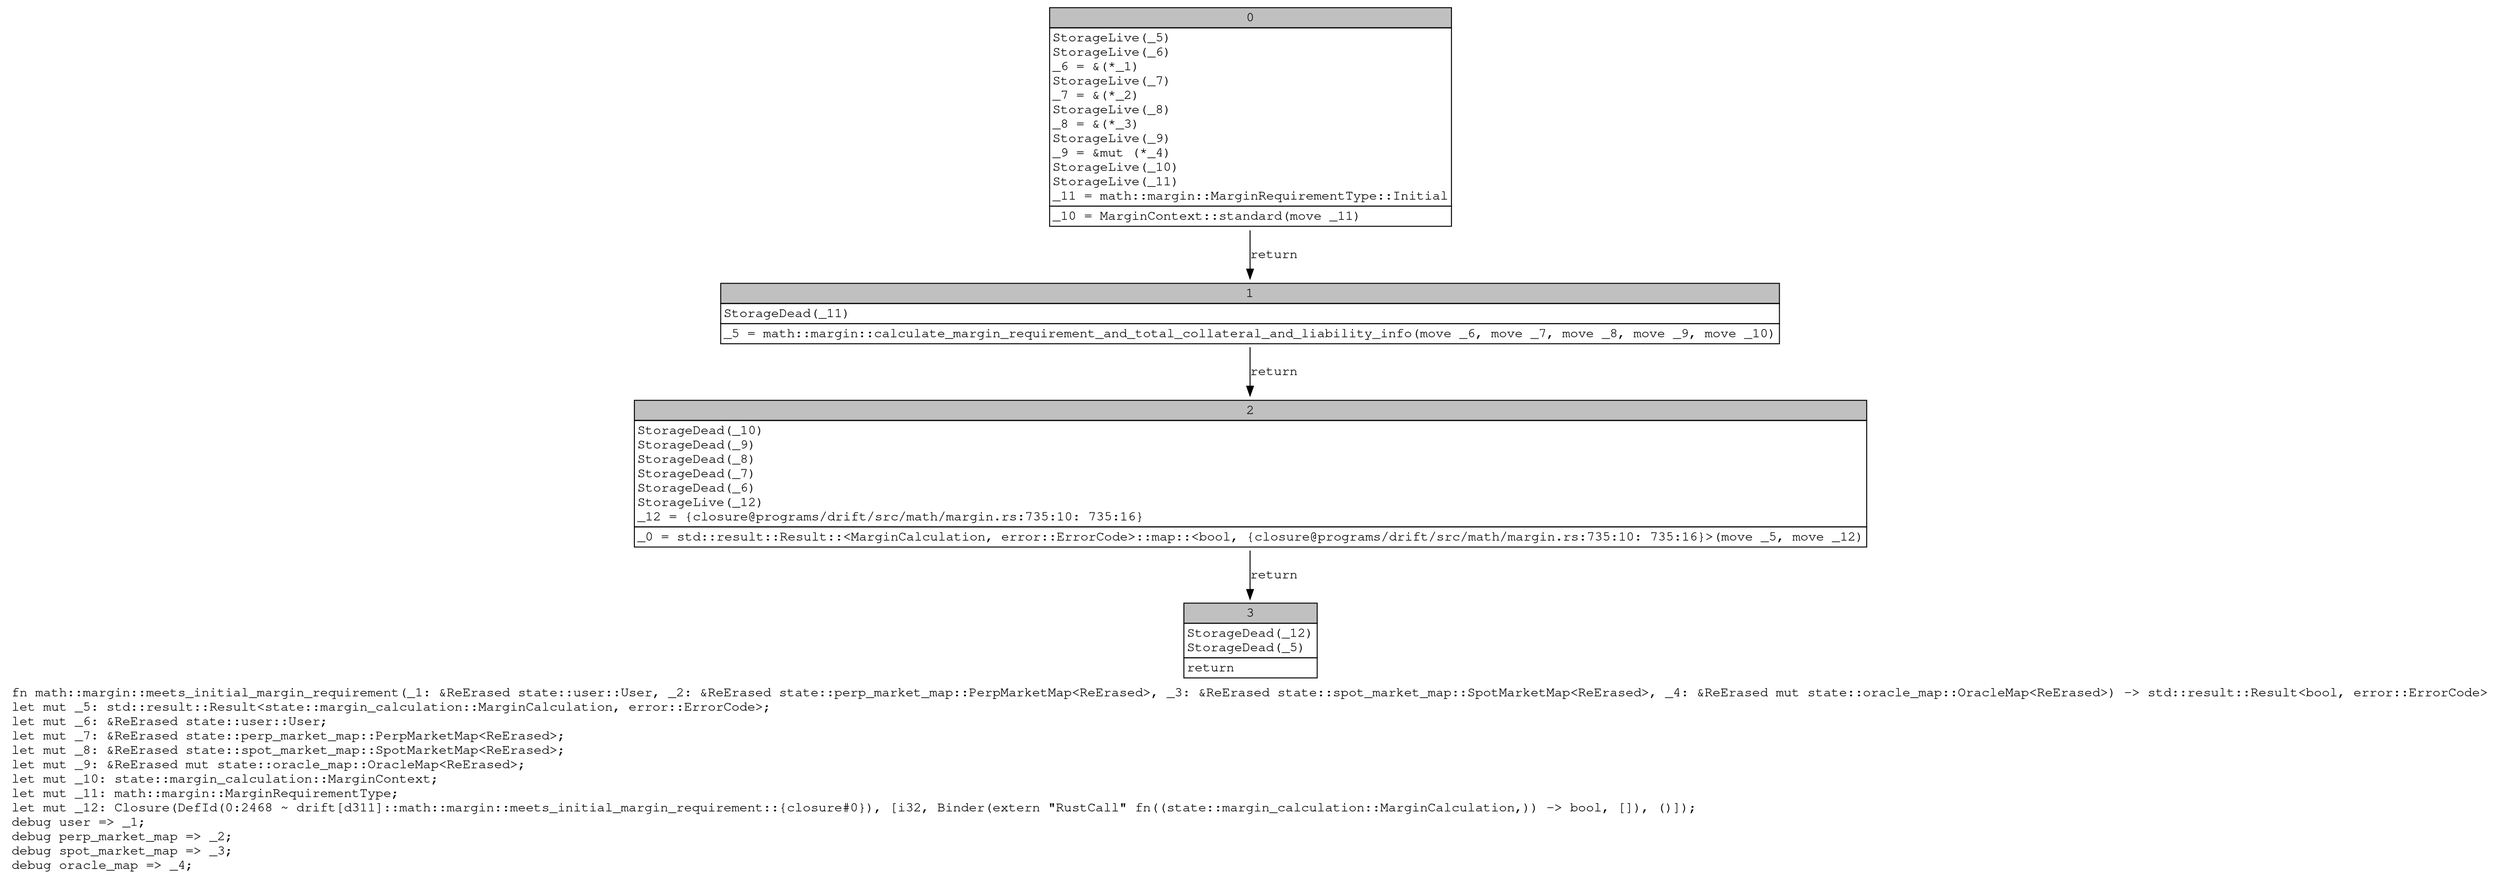 digraph Mir_0_2467 {
    graph [fontname="Courier, monospace"];
    node [fontname="Courier, monospace"];
    edge [fontname="Courier, monospace"];
    label=<fn math::margin::meets_initial_margin_requirement(_1: &amp;ReErased state::user::User, _2: &amp;ReErased state::perp_market_map::PerpMarketMap&lt;ReErased&gt;, _3: &amp;ReErased state::spot_market_map::SpotMarketMap&lt;ReErased&gt;, _4: &amp;ReErased mut state::oracle_map::OracleMap&lt;ReErased&gt;) -&gt; std::result::Result&lt;bool, error::ErrorCode&gt;<br align="left"/>let mut _5: std::result::Result&lt;state::margin_calculation::MarginCalculation, error::ErrorCode&gt;;<br align="left"/>let mut _6: &amp;ReErased state::user::User;<br align="left"/>let mut _7: &amp;ReErased state::perp_market_map::PerpMarketMap&lt;ReErased&gt;;<br align="left"/>let mut _8: &amp;ReErased state::spot_market_map::SpotMarketMap&lt;ReErased&gt;;<br align="left"/>let mut _9: &amp;ReErased mut state::oracle_map::OracleMap&lt;ReErased&gt;;<br align="left"/>let mut _10: state::margin_calculation::MarginContext;<br align="left"/>let mut _11: math::margin::MarginRequirementType;<br align="left"/>let mut _12: Closure(DefId(0:2468 ~ drift[d311]::math::margin::meets_initial_margin_requirement::{closure#0}), [i32, Binder(extern &quot;RustCall&quot; fn((state::margin_calculation::MarginCalculation,)) -&gt; bool, []), ()]);<br align="left"/>debug user =&gt; _1;<br align="left"/>debug perp_market_map =&gt; _2;<br align="left"/>debug spot_market_map =&gt; _3;<br align="left"/>debug oracle_map =&gt; _4;<br align="left"/>>;
    bb0__0_2467 [shape="none", label=<<table border="0" cellborder="1" cellspacing="0"><tr><td bgcolor="gray" align="center" colspan="1">0</td></tr><tr><td align="left" balign="left">StorageLive(_5)<br/>StorageLive(_6)<br/>_6 = &amp;(*_1)<br/>StorageLive(_7)<br/>_7 = &amp;(*_2)<br/>StorageLive(_8)<br/>_8 = &amp;(*_3)<br/>StorageLive(_9)<br/>_9 = &amp;mut (*_4)<br/>StorageLive(_10)<br/>StorageLive(_11)<br/>_11 = math::margin::MarginRequirementType::Initial<br/></td></tr><tr><td align="left">_10 = MarginContext::standard(move _11)</td></tr></table>>];
    bb1__0_2467 [shape="none", label=<<table border="0" cellborder="1" cellspacing="0"><tr><td bgcolor="gray" align="center" colspan="1">1</td></tr><tr><td align="left" balign="left">StorageDead(_11)<br/></td></tr><tr><td align="left">_5 = math::margin::calculate_margin_requirement_and_total_collateral_and_liability_info(move _6, move _7, move _8, move _9, move _10)</td></tr></table>>];
    bb2__0_2467 [shape="none", label=<<table border="0" cellborder="1" cellspacing="0"><tr><td bgcolor="gray" align="center" colspan="1">2</td></tr><tr><td align="left" balign="left">StorageDead(_10)<br/>StorageDead(_9)<br/>StorageDead(_8)<br/>StorageDead(_7)<br/>StorageDead(_6)<br/>StorageLive(_12)<br/>_12 = {closure@programs/drift/src/math/margin.rs:735:10: 735:16}<br/></td></tr><tr><td align="left">_0 = std::result::Result::&lt;MarginCalculation, error::ErrorCode&gt;::map::&lt;bool, {closure@programs/drift/src/math/margin.rs:735:10: 735:16}&gt;(move _5, move _12)</td></tr></table>>];
    bb3__0_2467 [shape="none", label=<<table border="0" cellborder="1" cellspacing="0"><tr><td bgcolor="gray" align="center" colspan="1">3</td></tr><tr><td align="left" balign="left">StorageDead(_12)<br/>StorageDead(_5)<br/></td></tr><tr><td align="left">return</td></tr></table>>];
    bb0__0_2467 -> bb1__0_2467 [label="return"];
    bb1__0_2467 -> bb2__0_2467 [label="return"];
    bb2__0_2467 -> bb3__0_2467 [label="return"];
}
